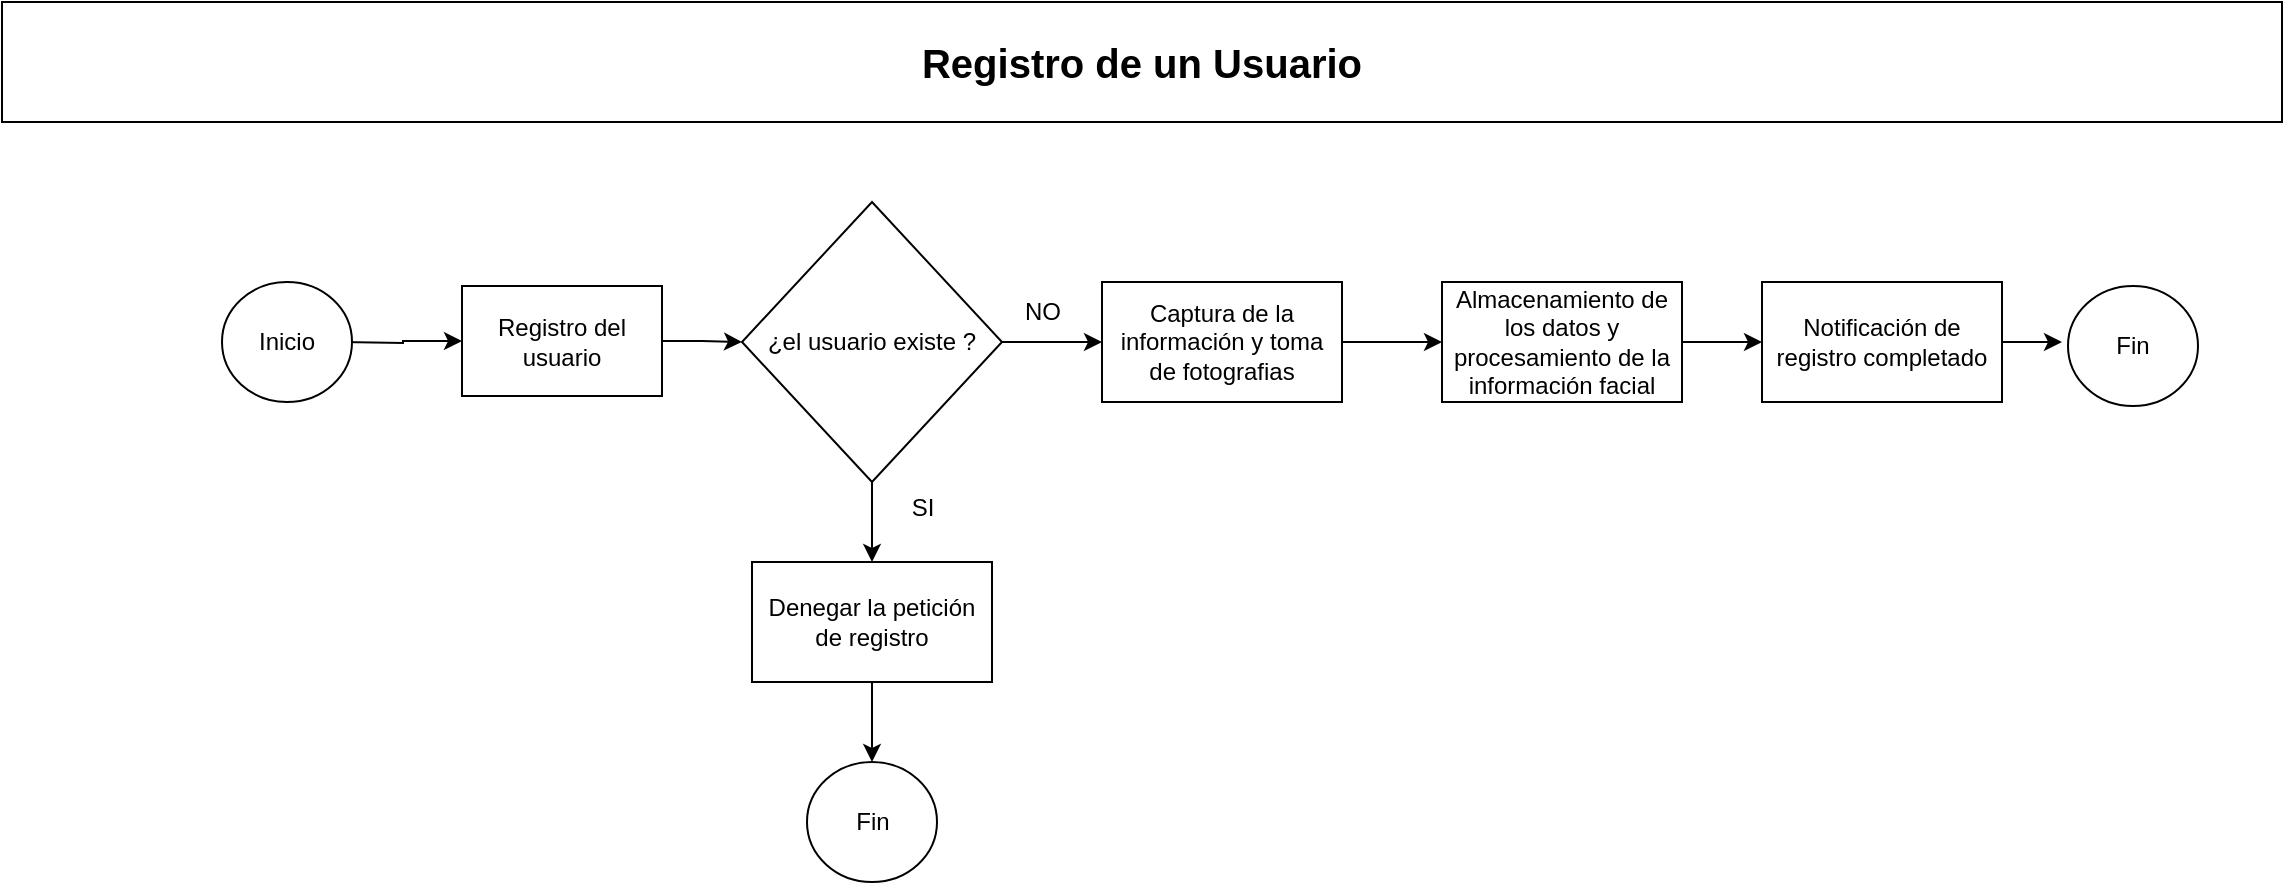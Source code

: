 <mxfile version="24.5.4" type="github" pages="3">
  <diagram name="Funcionalidad_registro" id="929967ad-93f9-6ef4-fab6-5d389245f69c">
    <mxGraphModel dx="1733" dy="981" grid="1" gridSize="10" guides="1" tooltips="1" connect="1" arrows="1" fold="1" page="1" pageScale="1.5" pageWidth="1169" pageHeight="826" background="none" math="0" shadow="0">
      <root>
        <mxCell id="0" style=";html=1;" />
        <mxCell id="1" style=";html=1;" parent="0" />
        <mxCell id="lg7b5vypAbEKTejt9miM-3" value="&lt;font style=&quot;font-size: 20px;&quot;&gt;&lt;b&gt;Registro de un Usuario&lt;/b&gt;&lt;/font&gt;" style="rounded=0;whiteSpace=wrap;html=1;" vertex="1" parent="1">
          <mxGeometry x="307" y="270" width="1140" height="60" as="geometry" />
        </mxCell>
        <mxCell id="lg7b5vypAbEKTejt9miM-14" style="edgeStyle=orthogonalEdgeStyle;rounded=0;orthogonalLoop=1;jettySize=auto;html=1;entryX=0;entryY=0.5;entryDx=0;entryDy=0;" edge="1" parent="1" target="lg7b5vypAbEKTejt9miM-9">
          <mxGeometry relative="1" as="geometry">
            <mxPoint x="477" y="440" as="sourcePoint" />
          </mxGeometry>
        </mxCell>
        <mxCell id="lg7b5vypAbEKTejt9miM-16" style="edgeStyle=orthogonalEdgeStyle;rounded=0;orthogonalLoop=1;jettySize=auto;html=1;exitX=1;exitY=0.5;exitDx=0;exitDy=0;entryX=0;entryY=0.5;entryDx=0;entryDy=0;" edge="1" parent="1" source="lg7b5vypAbEKTejt9miM-9" target="lg7b5vypAbEKTejt9miM-15">
          <mxGeometry relative="1" as="geometry" />
        </mxCell>
        <mxCell id="lg7b5vypAbEKTejt9miM-9" value="Registro del usuario" style="rounded=0;whiteSpace=wrap;html=1;" vertex="1" parent="1">
          <mxGeometry x="537" y="412" width="100" height="55" as="geometry" />
        </mxCell>
        <mxCell id="lg7b5vypAbEKTejt9miM-18" value="" style="edgeStyle=orthogonalEdgeStyle;rounded=0;orthogonalLoop=1;jettySize=auto;html=1;" edge="1" parent="1" source="lg7b5vypAbEKTejt9miM-15" target="lg7b5vypAbEKTejt9miM-17">
          <mxGeometry relative="1" as="geometry" />
        </mxCell>
        <mxCell id="lg7b5vypAbEKTejt9miM-24" style="edgeStyle=orthogonalEdgeStyle;rounded=0;orthogonalLoop=1;jettySize=auto;html=1;exitX=1;exitY=0.5;exitDx=0;exitDy=0;entryX=0;entryY=0.5;entryDx=0;entryDy=0;" edge="1" parent="1" source="lg7b5vypAbEKTejt9miM-15" target="lg7b5vypAbEKTejt9miM-23">
          <mxGeometry relative="1" as="geometry" />
        </mxCell>
        <mxCell id="lg7b5vypAbEKTejt9miM-15" value="¿el usuario existe ?" style="rhombus;whiteSpace=wrap;html=1;" vertex="1" parent="1">
          <mxGeometry x="677" y="370" width="130" height="140" as="geometry" />
        </mxCell>
        <mxCell id="lg7b5vypAbEKTejt9miM-20" value="" style="edgeStyle=orthogonalEdgeStyle;rounded=0;orthogonalLoop=1;jettySize=auto;html=1;" edge="1" parent="1" source="lg7b5vypAbEKTejt9miM-17" target="lg7b5vypAbEKTejt9miM-19">
          <mxGeometry relative="1" as="geometry" />
        </mxCell>
        <mxCell id="lg7b5vypAbEKTejt9miM-17" value="Denegar la petición de registro" style="whiteSpace=wrap;html=1;" vertex="1" parent="1">
          <mxGeometry x="682" y="550" width="120" height="60" as="geometry" />
        </mxCell>
        <mxCell id="lg7b5vypAbEKTejt9miM-19" value="Fin" style="ellipse;whiteSpace=wrap;html=1;" vertex="1" parent="1">
          <mxGeometry x="709.5" y="650" width="65" height="60" as="geometry" />
        </mxCell>
        <mxCell id="lg7b5vypAbEKTejt9miM-21" value="SI" style="text;html=1;align=center;verticalAlign=middle;resizable=0;points=[];autosize=1;strokeColor=none;fillColor=none;" vertex="1" parent="1">
          <mxGeometry x="752" y="508" width="30" height="30" as="geometry" />
        </mxCell>
        <mxCell id="lg7b5vypAbEKTejt9miM-29" style="edgeStyle=orthogonalEdgeStyle;rounded=0;orthogonalLoop=1;jettySize=auto;html=1;exitX=1;exitY=0.5;exitDx=0;exitDy=0;entryX=0;entryY=0.5;entryDx=0;entryDy=0;" edge="1" parent="1" source="lg7b5vypAbEKTejt9miM-23" target="lg7b5vypAbEKTejt9miM-28">
          <mxGeometry relative="1" as="geometry" />
        </mxCell>
        <mxCell id="lg7b5vypAbEKTejt9miM-23" value="Captura de la información y toma de fotografias" style="rounded=0;whiteSpace=wrap;html=1;" vertex="1" parent="1">
          <mxGeometry x="857" y="410" width="120" height="60" as="geometry" />
        </mxCell>
        <mxCell id="lg7b5vypAbEKTejt9miM-26" value="NO" style="text;html=1;align=center;verticalAlign=middle;resizable=0;points=[];autosize=1;strokeColor=none;fillColor=none;" vertex="1" parent="1">
          <mxGeometry x="807" y="410" width="40" height="30" as="geometry" />
        </mxCell>
        <mxCell id="lg7b5vypAbEKTejt9miM-32" style="edgeStyle=orthogonalEdgeStyle;rounded=0;orthogonalLoop=1;jettySize=auto;html=1;exitX=1;exitY=0.5;exitDx=0;exitDy=0;entryX=0;entryY=0.5;entryDx=0;entryDy=0;" edge="1" parent="1" source="lg7b5vypAbEKTejt9miM-28" target="lg7b5vypAbEKTejt9miM-30">
          <mxGeometry relative="1" as="geometry" />
        </mxCell>
        <mxCell id="lg7b5vypAbEKTejt9miM-28" value="Almacenamiento de los datos y procesamiento de la información facial" style="rounded=0;whiteSpace=wrap;html=1;" vertex="1" parent="1">
          <mxGeometry x="1027" y="410" width="120" height="60" as="geometry" />
        </mxCell>
        <mxCell id="lg7b5vypAbEKTejt9miM-33" style="edgeStyle=orthogonalEdgeStyle;rounded=0;orthogonalLoop=1;jettySize=auto;html=1;exitX=1;exitY=0.5;exitDx=0;exitDy=0;entryX=0;entryY=0.5;entryDx=0;entryDy=0;" edge="1" parent="1" source="lg7b5vypAbEKTejt9miM-30">
          <mxGeometry relative="1" as="geometry">
            <mxPoint x="1337" y="440" as="targetPoint" />
          </mxGeometry>
        </mxCell>
        <mxCell id="lg7b5vypAbEKTejt9miM-30" value="Notificación de registro completado" style="rounded=0;whiteSpace=wrap;html=1;" vertex="1" parent="1">
          <mxGeometry x="1187" y="410" width="120" height="60" as="geometry" />
        </mxCell>
        <mxCell id="lg7b5vypAbEKTejt9miM-31" value="Fin" style="ellipse;whiteSpace=wrap;html=1;" vertex="1" parent="1">
          <mxGeometry x="1340" y="412" width="65" height="60" as="geometry" />
        </mxCell>
        <mxCell id="lg7b5vypAbEKTejt9miM-34" value="Inicio" style="ellipse;whiteSpace=wrap;html=1;" vertex="1" parent="1">
          <mxGeometry x="417" y="410" width="65" height="60" as="geometry" />
        </mxCell>
      </root>
    </mxGraphModel>
  </diagram>
  <diagram id="7fVRuFbufEq4jkCnc5dJ" name="Funcionalidad-Editar">
    <mxGraphModel dx="2310" dy="1308" grid="1" gridSize="10" guides="1" tooltips="1" connect="1" arrows="1" fold="1" page="1" pageScale="1" pageWidth="827" pageHeight="1169" math="0" shadow="0">
      <root>
        <mxCell id="0" />
        <mxCell id="1" parent="0" />
        <mxCell id="isdcpG-R7xZ3pUk_bGwX-22" style="edgeStyle=orthogonalEdgeStyle;rounded=0;orthogonalLoop=1;jettySize=auto;html=1;exitX=0.5;exitY=1;exitDx=0;exitDy=0;" edge="1" parent="1" source="isdcpG-R7xZ3pUk_bGwX-17">
          <mxGeometry relative="1" as="geometry">
            <mxPoint x="1105" y="640.98" as="targetPoint" />
            <mxPoint x="1235" y="520.98" as="sourcePoint" />
            <Array as="points">
              <mxPoint x="1235" y="511" />
              <mxPoint x="1235" y="641" />
            </Array>
          </mxGeometry>
        </mxCell>
        <mxCell id="WsOGnWsf5ROQquM343G4-1" value="&lt;font style=&quot;font-size: 20px;&quot;&gt;&lt;b&gt;Editar un registro de un usuario&lt;/b&gt;&lt;/font&gt;" style="rounded=0;whiteSpace=wrap;html=1;" vertex="1" parent="1">
          <mxGeometry x="260" y="240" width="1140" height="60" as="geometry" />
        </mxCell>
        <mxCell id="WsOGnWsf5ROQquM343G4-3" style="edgeStyle=orthogonalEdgeStyle;rounded=0;orthogonalLoop=1;jettySize=auto;html=1;exitX=1;exitY=0.5;exitDx=0;exitDy=0;entryX=0;entryY=0.5;entryDx=0;entryDy=0;" edge="1" parent="1" source="WsOGnWsf5ROQquM343G4-4" target="WsOGnWsf5ROQquM343G4-7">
          <mxGeometry relative="1" as="geometry" />
        </mxCell>
        <mxCell id="WsOGnWsf5ROQquM343G4-4" value="Login de usuario" style="rounded=0;whiteSpace=wrap;html=1;" vertex="1" parent="1">
          <mxGeometry x="490" y="453.5" width="100" height="55" as="geometry" />
        </mxCell>
        <mxCell id="WsOGnWsf5ROQquM343G4-5" value="" style="edgeStyle=orthogonalEdgeStyle;rounded=0;orthogonalLoop=1;jettySize=auto;html=1;" edge="1" parent="1" source="WsOGnWsf5ROQquM343G4-7" target="WsOGnWsf5ROQquM343G4-9">
          <mxGeometry relative="1" as="geometry" />
        </mxCell>
        <mxCell id="WsOGnWsf5ROQquM343G4-6" style="edgeStyle=orthogonalEdgeStyle;rounded=0;orthogonalLoop=1;jettySize=auto;html=1;exitX=1;exitY=0.5;exitDx=0;exitDy=0;entryX=0;entryY=0.5;entryDx=0;entryDy=0;" edge="1" parent="1" source="WsOGnWsf5ROQquM343G4-7" target="WsOGnWsf5ROQquM343G4-13">
          <mxGeometry relative="1" as="geometry" />
        </mxCell>
        <mxCell id="WsOGnWsf5ROQquM343G4-7" value="¿el usuario existe ?" style="rhombus;whiteSpace=wrap;html=1;" vertex="1" parent="1">
          <mxGeometry x="633" y="411" width="130" height="140" as="geometry" />
        </mxCell>
        <mxCell id="WsOGnWsf5ROQquM343G4-8" value="" style="edgeStyle=orthogonalEdgeStyle;rounded=0;orthogonalLoop=1;jettySize=auto;html=1;" edge="1" parent="1" source="WsOGnWsf5ROQquM343G4-9" target="WsOGnWsf5ROQquM343G4-10">
          <mxGeometry relative="1" as="geometry" />
        </mxCell>
        <mxCell id="WsOGnWsf5ROQquM343G4-9" value="Respuesta de error" style="whiteSpace=wrap;html=1;" vertex="1" parent="1">
          <mxGeometry x="638" y="581" width="120" height="60" as="geometry" />
        </mxCell>
        <mxCell id="WsOGnWsf5ROQquM343G4-10" value="Fin" style="ellipse;whiteSpace=wrap;html=1;" vertex="1" parent="1">
          <mxGeometry x="665.5" y="681" width="65" height="60" as="geometry" />
        </mxCell>
        <mxCell id="WsOGnWsf5ROQquM343G4-11" value="No" style="text;html=1;align=center;verticalAlign=middle;resizable=0;points=[];autosize=1;strokeColor=none;fillColor=none;" vertex="1" parent="1">
          <mxGeometry x="703" y="539" width="40" height="30" as="geometry" />
        </mxCell>
        <mxCell id="isdcpG-R7xZ3pUk_bGwX-2" style="edgeStyle=orthogonalEdgeStyle;rounded=0;orthogonalLoop=1;jettySize=auto;html=1;exitX=1;exitY=0.5;exitDx=0;exitDy=0;entryX=0;entryY=0.5;entryDx=0;entryDy=0;" edge="1" parent="1" source="WsOGnWsf5ROQquM343G4-13" target="WsOGnWsf5ROQquM343G4-23">
          <mxGeometry relative="1" as="geometry" />
        </mxCell>
        <mxCell id="WsOGnWsf5ROQquM343G4-13" value="update de la información" style="rounded=0;whiteSpace=wrap;html=1;" vertex="1" parent="1">
          <mxGeometry x="810" y="451" width="120" height="60" as="geometry" />
        </mxCell>
        <mxCell id="WsOGnWsf5ROQquM343G4-14" value="SI" style="text;html=1;align=center;verticalAlign=middle;resizable=0;points=[];autosize=1;strokeColor=none;fillColor=none;" vertex="1" parent="1">
          <mxGeometry x="768" y="441" width="30" height="30" as="geometry" />
        </mxCell>
        <mxCell id="isdcpG-R7xZ3pUk_bGwX-15" style="edgeStyle=orthogonalEdgeStyle;rounded=0;orthogonalLoop=1;jettySize=auto;html=1;exitX=0.5;exitY=1;exitDx=0;exitDy=0;entryX=0.5;entryY=0;entryDx=0;entryDy=0;" edge="1" parent="1" source="WsOGnWsf5ROQquM343G4-16" target="WsOGnWsf5ROQquM343G4-18">
          <mxGeometry relative="1" as="geometry" />
        </mxCell>
        <mxCell id="WsOGnWsf5ROQquM343G4-16" value="Almacenamiento de los datos" style="rounded=0;whiteSpace=wrap;html=1;" vertex="1" parent="1">
          <mxGeometry x="985" y="599" width="120" height="60" as="geometry" />
        </mxCell>
        <mxCell id="isdcpG-R7xZ3pUk_bGwX-16" style="edgeStyle=orthogonalEdgeStyle;rounded=0;orthogonalLoop=1;jettySize=auto;html=1;exitX=0.5;exitY=1;exitDx=0;exitDy=0;entryX=0.5;entryY=0;entryDx=0;entryDy=0;" edge="1" parent="1" source="WsOGnWsf5ROQquM343G4-18" target="WsOGnWsf5ROQquM343G4-19">
          <mxGeometry relative="1" as="geometry" />
        </mxCell>
        <mxCell id="WsOGnWsf5ROQquM343G4-18" value="Notificación de actualización completado" style="rounded=0;whiteSpace=wrap;html=1;" vertex="1" parent="1">
          <mxGeometry x="960" y="691" width="170" height="60" as="geometry" />
        </mxCell>
        <mxCell id="WsOGnWsf5ROQquM343G4-19" value="Fin" style="ellipse;whiteSpace=wrap;html=1;" vertex="1" parent="1">
          <mxGeometry x="1012.5" y="791" width="65" height="60" as="geometry" />
        </mxCell>
        <mxCell id="WsOGnWsf5ROQquM343G4-22" style="edgeStyle=orthogonalEdgeStyle;rounded=0;orthogonalLoop=1;jettySize=auto;html=1;exitX=1;exitY=0.5;exitDx=0;exitDy=0;entryX=0;entryY=0.5;entryDx=0;entryDy=0;" edge="1" parent="1" source="WsOGnWsf5ROQquM343G4-20" target="WsOGnWsf5ROQquM343G4-4">
          <mxGeometry relative="1" as="geometry" />
        </mxCell>
        <mxCell id="WsOGnWsf5ROQquM343G4-20" value="Inicio" style="ellipse;whiteSpace=wrap;html=1;" vertex="1" parent="1">
          <mxGeometry x="360" y="451" width="65" height="60" as="geometry" />
        </mxCell>
        <mxCell id="isdcpG-R7xZ3pUk_bGwX-18" value="" style="edgeStyle=orthogonalEdgeStyle;rounded=0;orthogonalLoop=1;jettySize=auto;html=1;" edge="1" parent="1" source="WsOGnWsf5ROQquM343G4-23" target="isdcpG-R7xZ3pUk_bGwX-17">
          <mxGeometry relative="1" as="geometry" />
        </mxCell>
        <mxCell id="WsOGnWsf5ROQquM343G4-23" value="¿Se modifica el registro fotografico?" style="rhombus;whiteSpace=wrap;html=1;" vertex="1" parent="1">
          <mxGeometry x="970" y="400" width="150" height="162" as="geometry" />
        </mxCell>
        <mxCell id="isdcpG-R7xZ3pUk_bGwX-12" value="NO" style="text;html=1;align=center;verticalAlign=middle;resizable=0;points=[];autosize=1;strokeColor=none;fillColor=none;" vertex="1" parent="1">
          <mxGeometry x="1065" y="569" width="40" height="30" as="geometry" />
        </mxCell>
        <mxCell id="isdcpG-R7xZ3pUk_bGwX-14" style="edgeStyle=orthogonalEdgeStyle;rounded=0;orthogonalLoop=1;jettySize=auto;html=1;exitX=0.5;exitY=1;exitDx=0;exitDy=0;entryX=0.504;entryY=-0.052;entryDx=0;entryDy=0;entryPerimeter=0;" edge="1" parent="1" source="WsOGnWsf5ROQquM343G4-23" target="WsOGnWsf5ROQquM343G4-16">
          <mxGeometry relative="1" as="geometry" />
        </mxCell>
        <mxCell id="isdcpG-R7xZ3pUk_bGwX-17" value="Procesamiento de registro facil" style="whiteSpace=wrap;html=1;" vertex="1" parent="1">
          <mxGeometry x="1180" y="451" width="120" height="60" as="geometry" />
        </mxCell>
        <mxCell id="isdcpG-R7xZ3pUk_bGwX-19" value="SI" style="text;html=1;align=center;verticalAlign=middle;resizable=0;points=[];autosize=1;strokeColor=none;fillColor=none;" vertex="1" parent="1">
          <mxGeometry x="1130" y="451" width="30" height="30" as="geometry" />
        </mxCell>
      </root>
    </mxGraphModel>
  </diagram>
  <diagram id="nhjCwONW7kpoipiQ2Syp" name="Funcionalidad_Borrar">
    <mxGraphModel dx="1980" dy="1121" grid="1" gridSize="10" guides="1" tooltips="1" connect="1" arrows="1" fold="1" page="1" pageScale="1" pageWidth="827" pageHeight="1169" math="0" shadow="0">
      <root>
        <mxCell id="0" />
        <mxCell id="1" parent="0" />
        <mxCell id="cnWqEHvWy_xW8dEXRQms-2" value="&lt;font style=&quot;font-size: 22px;&quot;&gt;&lt;b&gt;Borrado de un registro de un usuario&lt;/b&gt;&lt;/font&gt;" style="rounded=0;whiteSpace=wrap;html=1;" vertex="1" parent="1">
          <mxGeometry x="240" y="180" width="1140" height="60" as="geometry" />
        </mxCell>
        <mxCell id="cnWqEHvWy_xW8dEXRQms-3" style="edgeStyle=orthogonalEdgeStyle;rounded=0;orthogonalLoop=1;jettySize=auto;html=1;exitX=1;exitY=0.5;exitDx=0;exitDy=0;entryX=0;entryY=0.5;entryDx=0;entryDy=0;" edge="1" parent="1" source="cnWqEHvWy_xW8dEXRQms-4" target="cnWqEHvWy_xW8dEXRQms-7">
          <mxGeometry relative="1" as="geometry" />
        </mxCell>
        <mxCell id="cnWqEHvWy_xW8dEXRQms-4" value="Login de usuario" style="rounded=0;whiteSpace=wrap;html=1;" vertex="1" parent="1">
          <mxGeometry x="430" y="333.5" width="100" height="55" as="geometry" />
        </mxCell>
        <mxCell id="cnWqEHvWy_xW8dEXRQms-5" value="" style="edgeStyle=orthogonalEdgeStyle;rounded=0;orthogonalLoop=1;jettySize=auto;html=1;" edge="1" parent="1" source="cnWqEHvWy_xW8dEXRQms-7" target="cnWqEHvWy_xW8dEXRQms-9">
          <mxGeometry relative="1" as="geometry" />
        </mxCell>
        <mxCell id="cnWqEHvWy_xW8dEXRQms-6" style="edgeStyle=orthogonalEdgeStyle;rounded=0;orthogonalLoop=1;jettySize=auto;html=1;exitX=1;exitY=0.5;exitDx=0;exitDy=0;entryX=0;entryY=0.5;entryDx=0;entryDy=0;" edge="1" parent="1" source="cnWqEHvWy_xW8dEXRQms-7" target="cnWqEHvWy_xW8dEXRQms-13">
          <mxGeometry relative="1" as="geometry" />
        </mxCell>
        <mxCell id="cnWqEHvWy_xW8dEXRQms-7" value="¿el usuario existe ?" style="rhombus;whiteSpace=wrap;html=1;" vertex="1" parent="1">
          <mxGeometry x="573" y="291" width="130" height="140" as="geometry" />
        </mxCell>
        <mxCell id="cnWqEHvWy_xW8dEXRQms-8" value="" style="edgeStyle=orthogonalEdgeStyle;rounded=0;orthogonalLoop=1;jettySize=auto;html=1;" edge="1" parent="1" source="cnWqEHvWy_xW8dEXRQms-9" target="cnWqEHvWy_xW8dEXRQms-10">
          <mxGeometry relative="1" as="geometry" />
        </mxCell>
        <mxCell id="cnWqEHvWy_xW8dEXRQms-9" value="Respuesta de error" style="whiteSpace=wrap;html=1;" vertex="1" parent="1">
          <mxGeometry x="578" y="461" width="120" height="60" as="geometry" />
        </mxCell>
        <mxCell id="cnWqEHvWy_xW8dEXRQms-10" value="Fin" style="ellipse;whiteSpace=wrap;html=1;" vertex="1" parent="1">
          <mxGeometry x="605.5" y="561" width="65" height="60" as="geometry" />
        </mxCell>
        <mxCell id="cnWqEHvWy_xW8dEXRQms-11" value="No" style="text;html=1;align=center;verticalAlign=middle;resizable=0;points=[];autosize=1;strokeColor=none;fillColor=none;" vertex="1" parent="1">
          <mxGeometry x="643" y="419" width="40" height="30" as="geometry" />
        </mxCell>
        <mxCell id="cnWqEHvWy_xW8dEXRQms-12" style="edgeStyle=orthogonalEdgeStyle;rounded=0;orthogonalLoop=1;jettySize=auto;html=1;exitX=1;exitY=0.5;exitDx=0;exitDy=0;entryX=0;entryY=0.5;entryDx=0;entryDy=0;" edge="1" parent="1" source="cnWqEHvWy_xW8dEXRQms-13" target="cnWqEHvWy_xW8dEXRQms-23">
          <mxGeometry relative="1" as="geometry" />
        </mxCell>
        <mxCell id="cnWqEHvWy_xW8dEXRQms-13" value="Delete de la información" style="rounded=0;whiteSpace=wrap;html=1;" vertex="1" parent="1">
          <mxGeometry x="750" y="331" width="120" height="60" as="geometry" />
        </mxCell>
        <mxCell id="cnWqEHvWy_xW8dEXRQms-14" value="SI" style="text;html=1;align=center;verticalAlign=middle;resizable=0;points=[];autosize=1;strokeColor=none;fillColor=none;" vertex="1" parent="1">
          <mxGeometry x="708" y="321" width="30" height="30" as="geometry" />
        </mxCell>
        <mxCell id="cnWqEHvWy_xW8dEXRQms-30" style="edgeStyle=orthogonalEdgeStyle;rounded=0;orthogonalLoop=1;jettySize=auto;html=1;exitX=0.5;exitY=1;exitDx=0;exitDy=0;entryX=0.5;entryY=0;entryDx=0;entryDy=0;" edge="1" parent="1" source="cnWqEHvWy_xW8dEXRQms-18">
          <mxGeometry relative="1" as="geometry">
            <mxPoint x="985" y="601.0" as="targetPoint" />
          </mxGeometry>
        </mxCell>
        <mxCell id="cnWqEHvWy_xW8dEXRQms-18" value="Notificación de actualización completado" style="rounded=0;whiteSpace=wrap;html=1;" vertex="1" parent="1">
          <mxGeometry x="900" y="511" width="170" height="60" as="geometry" />
        </mxCell>
        <mxCell id="cnWqEHvWy_xW8dEXRQms-19" value="Fin" style="ellipse;whiteSpace=wrap;html=1;" vertex="1" parent="1">
          <mxGeometry x="702.5" y="540" width="65" height="60" as="geometry" />
        </mxCell>
        <mxCell id="cnWqEHvWy_xW8dEXRQms-20" style="edgeStyle=orthogonalEdgeStyle;rounded=0;orthogonalLoop=1;jettySize=auto;html=1;exitX=1;exitY=0.5;exitDx=0;exitDy=0;entryX=0;entryY=0.5;entryDx=0;entryDy=0;" edge="1" parent="1" source="cnWqEHvWy_xW8dEXRQms-21" target="cnWqEHvWy_xW8dEXRQms-4">
          <mxGeometry relative="1" as="geometry" />
        </mxCell>
        <mxCell id="cnWqEHvWy_xW8dEXRQms-21" value="Inicio" style="ellipse;whiteSpace=wrap;html=1;" vertex="1" parent="1">
          <mxGeometry x="300" y="331" width="65" height="60" as="geometry" />
        </mxCell>
        <mxCell id="cnWqEHvWy_xW8dEXRQms-22" value="" style="edgeStyle=orthogonalEdgeStyle;rounded=0;orthogonalLoop=1;jettySize=auto;html=1;" edge="1" parent="1" source="cnWqEHvWy_xW8dEXRQms-23" target="cnWqEHvWy_xW8dEXRQms-26">
          <mxGeometry relative="1" as="geometry">
            <Array as="points">
              <mxPoint x="1100" y="361" />
              <mxPoint x="1100" y="361" />
            </Array>
          </mxGeometry>
        </mxCell>
        <mxCell id="cnWqEHvWy_xW8dEXRQms-29" style="edgeStyle=orthogonalEdgeStyle;rounded=0;orthogonalLoop=1;jettySize=auto;html=1;exitX=0.5;exitY=1;exitDx=0;exitDy=0;entryX=0.5;entryY=0;entryDx=0;entryDy=0;" edge="1" parent="1" source="cnWqEHvWy_xW8dEXRQms-23" target="cnWqEHvWy_xW8dEXRQms-18">
          <mxGeometry relative="1" as="geometry" />
        </mxCell>
        <mxCell id="cnWqEHvWy_xW8dEXRQms-23" value="¿Tiene información almacenada en repositorio?" style="rhombus;whiteSpace=wrap;html=1;" vertex="1" parent="1">
          <mxGeometry x="910" y="280" width="150" height="162" as="geometry" />
        </mxCell>
        <mxCell id="cnWqEHvWy_xW8dEXRQms-24" value="NO" style="text;html=1;align=center;verticalAlign=middle;resizable=0;points=[];autosize=1;strokeColor=none;fillColor=none;" vertex="1" parent="1">
          <mxGeometry x="1005" y="431" width="40" height="30" as="geometry" />
        </mxCell>
        <mxCell id="cnWqEHvWy_xW8dEXRQms-31" style="edgeStyle=orthogonalEdgeStyle;rounded=0;orthogonalLoop=1;jettySize=auto;html=1;exitX=1;exitY=0.5;exitDx=0;exitDy=0;entryX=1;entryY=0.5;entryDx=0;entryDy=0;" edge="1" parent="1" source="cnWqEHvWy_xW8dEXRQms-26" target="cnWqEHvWy_xW8dEXRQms-18">
          <mxGeometry relative="1" as="geometry" />
        </mxCell>
        <mxCell id="cnWqEHvWy_xW8dEXRQms-26" value="&lt;div style=&quot;text-align: justify;&quot;&gt;&lt;span style=&quot;background-color: initial;&quot;&gt;Eliminación mediante técnicas de borrado seguro junto con todas sus copias de seguridad&lt;/span&gt;&lt;/div&gt;" style="whiteSpace=wrap;html=1;" vertex="1" parent="1">
          <mxGeometry x="1120" y="331" width="180" height="50" as="geometry" />
        </mxCell>
        <mxCell id="cnWqEHvWy_xW8dEXRQms-27" value="SI" style="text;html=1;align=center;verticalAlign=middle;resizable=0;points=[];autosize=1;strokeColor=none;fillColor=none;" vertex="1" parent="1">
          <mxGeometry x="1040" y="303.5" width="30" height="30" as="geometry" />
        </mxCell>
      </root>
    </mxGraphModel>
  </diagram>
</mxfile>
